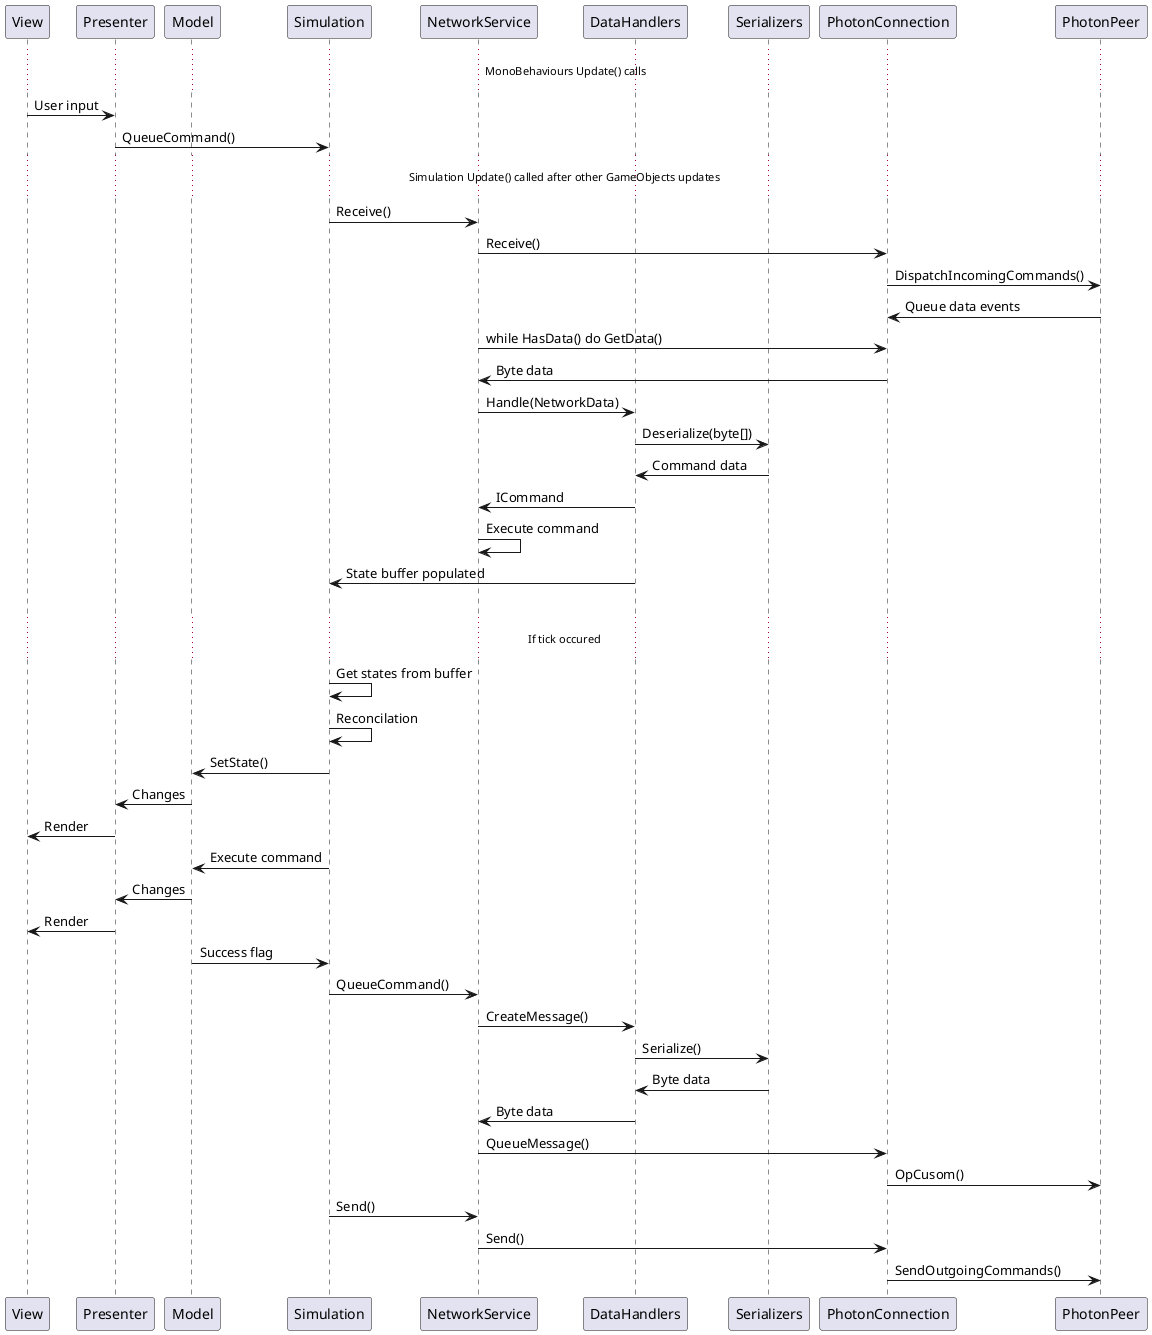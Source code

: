 @startuml
participant View
participant Presenter
participant Model
participant Simulation
participant NetworkService
participant DataHandlers
participant Serializers
participant PhotonConnection
participant PhotonPeer

... MonoBehaviours Update() calls...
View -> Presenter : User input
Presenter -> Simulation : QueueCommand()
...Simulation Update() called after other GameObjects updates...
Simulation -> NetworkService : Receive()
NetworkService -> PhotonConnection : Receive()
PhotonConnection -> PhotonPeer : DispatchIncomingCommands()
PhotonConnection <- PhotonPeer : Queue data events 
NetworkService -> PhotonConnection : while HasData() do GetData() 
NetworkService <- PhotonConnection : Byte data
NetworkService -> DataHandlers : Handle(NetworkData)
DataHandlers -> Serializers : Deserialize(byte[])
DataHandlers <- Serializers : Command data
NetworkService <- DataHandlers : ICommand
NetworkService -> NetworkService : Execute command
Simulation <- DataHandlers : State buffer populated 
|||
...If tick occured...
Simulation -> Simulation : Get states from buffer
Simulation -> Simulation : Reconcilation
Model <- Simulation : SetState()
Presenter <- Model : Changes
View <- Presenter : Render
Model <- Simulation : Execute command
Presenter <- Model : Changes
View <- Presenter : Render
Simulation <- Model : Success flag
Simulation -> NetworkService : QueueCommand()
NetworkService -> DataHandlers : CreateMessage()
DataHandlers -> Serializers : Serialize()
DataHandlers <- Serializers : Byte data
NetworkService <- DataHandlers : Byte data
NetworkService -> PhotonConnection : QueueMessage()
PhotonConnection -> PhotonPeer : OpCusom()
Simulation -> NetworkService : Send()
NetworkService -> PhotonConnection : Send()
PhotonConnection -> PhotonPeer : SendOutgoingCommands()
@enduml